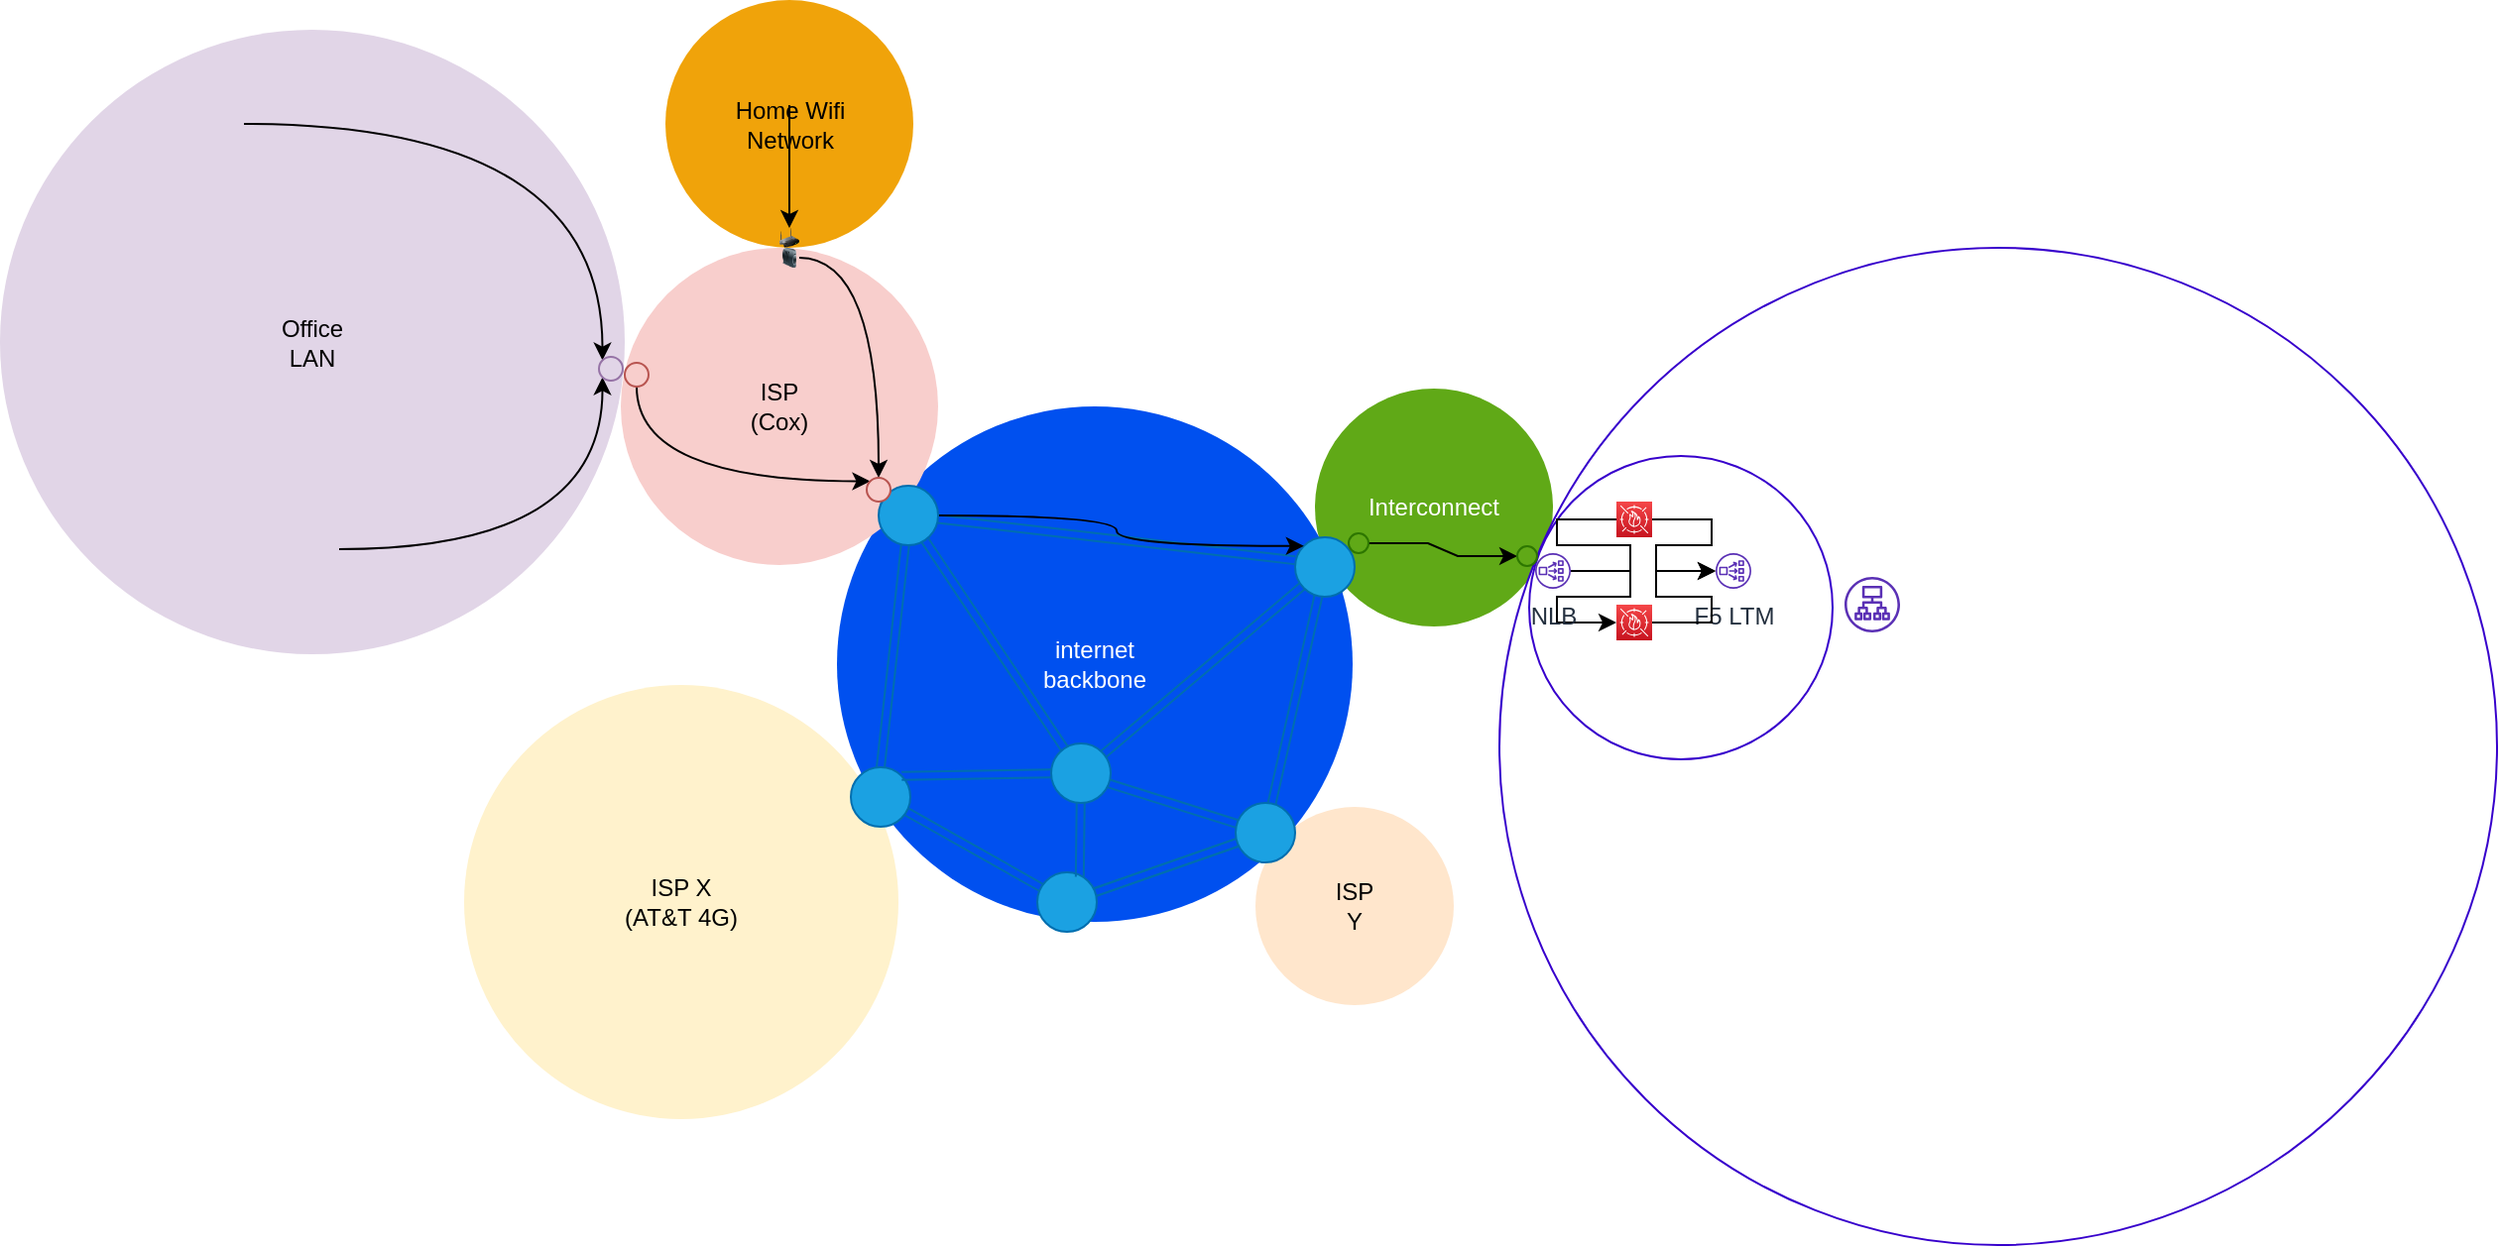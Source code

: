 <mxfile version="14.9.6" type="github">
  <diagram id="wZ5m5fd0sFRycb3nMDRE" name="Page-1">
    <mxGraphModel dx="588" dy="275" grid="1" gridSize="10" guides="1" tooltips="1" connect="1" arrows="1" fold="1" page="1" pageScale="1" pageWidth="1100" pageHeight="850" math="0" shadow="0">
      <root>
        <mxCell id="0" />
        <mxCell id="1" parent="0" />
        <mxCell id="9LF7i5iPYAwtUj0q6y-a-24" value="Interconnect" style="ellipse;whiteSpace=wrap;html=1;aspect=fixed;fillColor=#60a917;fontColor=#ffffff;strokeColor=none;" vertex="1" parent="1">
          <mxGeometry x="703" y="316" width="120" height="120" as="geometry" />
        </mxCell>
        <mxCell id="9LF7i5iPYAwtUj0q6y-a-25" value="AWS" style="ellipse;whiteSpace=wrap;html=1;aspect=fixed;fontColor=#ffffff;strokeColor=#3700CC;" vertex="1" parent="1">
          <mxGeometry x="796" y="245" width="503" height="503" as="geometry" />
        </mxCell>
        <mxCell id="9LF7i5iPYAwtUj0q6y-a-99" value="" style="ellipse;whiteSpace=wrap;html=1;aspect=fixed;fontColor=#ffffff;strokeColor=#3700CC;fillColor=none;" vertex="1" parent="1">
          <mxGeometry x="811" y="350" width="153" height="153" as="geometry" />
        </mxCell>
        <mxCell id="9LF7i5iPYAwtUj0q6y-a-23" value="internet&lt;br&gt;backbone" style="ellipse;whiteSpace=wrap;html=1;aspect=fixed;fillColor=#0050ef;fontColor=#ffffff;strokeColor=none;" vertex="1" parent="1">
          <mxGeometry x="462" y="325" width="260" height="260" as="geometry" />
        </mxCell>
        <mxCell id="9LF7i5iPYAwtUj0q6y-a-22" value="Office &lt;br&gt;LAN" style="ellipse;whiteSpace=wrap;html=1;aspect=fixed;fillColor=#e1d5e7;strokeColor=none;" vertex="1" parent="1">
          <mxGeometry x="40" y="135" width="315" height="315" as="geometry" />
        </mxCell>
        <mxCell id="9LF7i5iPYAwtUj0q6y-a-73" value="" style="edgeStyle=orthogonalEdgeStyle;curved=1;rounded=0;orthogonalLoop=1;jettySize=auto;html=1;endArrow=classic;endFill=1;entryX=0;entryY=0;entryDx=0;entryDy=0;" edge="1" parent="1" source="9LF7i5iPYAwtUj0q6y-a-4" target="9LF7i5iPYAwtUj0q6y-a-57">
          <mxGeometry relative="1" as="geometry">
            <mxPoint x="306.5" y="159" as="targetPoint" />
          </mxGeometry>
        </mxCell>
        <mxCell id="9LF7i5iPYAwtUj0q6y-a-4" value="" style="shape=image;html=1;verticalAlign=top;verticalLabelPosition=bottom;labelBackgroundColor=#ffffff;imageAspect=0;aspect=fixed;image=https://cdn4.iconfinder.com/data/icons/internet-security-flat-2/32/Internet_Security_Browser_webpage_website_web_page-128.png" vertex="1" parent="1">
          <mxGeometry x="115" y="158.5" width="48" height="48" as="geometry" />
        </mxCell>
        <mxCell id="9LF7i5iPYAwtUj0q6y-a-19" value="ISP&lt;br&gt;(Cox)" style="ellipse;whiteSpace=wrap;html=1;aspect=fixed;fillColor=#f8cecc;strokeColor=none;" vertex="1" parent="1">
          <mxGeometry x="353" y="245" width="160" height="160" as="geometry" />
        </mxCell>
        <mxCell id="9LF7i5iPYAwtUj0q6y-a-20" value="ISP X&lt;br&gt;(AT&amp;amp;T 4G)" style="ellipse;whiteSpace=wrap;html=1;aspect=fixed;fillColor=#fff2cc;strokeColor=none;" vertex="1" parent="1">
          <mxGeometry x="274" y="465.5" width="219" height="219" as="geometry" />
        </mxCell>
        <mxCell id="9LF7i5iPYAwtUj0q6y-a-47" value="" style="edgeStyle=none;rounded=0;orthogonalLoop=1;jettySize=auto;html=1;endArrow=none;endFill=0;shape=link;fillColor=#1ba1e2;strokeColor=#006EAF;" edge="1" parent="1" source="9LF7i5iPYAwtUj0q6y-a-27" target="9LF7i5iPYAwtUj0q6y-a-46">
          <mxGeometry relative="1" as="geometry" />
        </mxCell>
        <mxCell id="9LF7i5iPYAwtUj0q6y-a-27" value="" style="ellipse;whiteSpace=wrap;html=1;aspect=fixed;fillColor=#1ba1e2;fontColor=#ffffff;strokeColor=#006EAF;" vertex="1" parent="1">
          <mxGeometry x="693" y="391" width="30" height="30" as="geometry" />
        </mxCell>
        <mxCell id="9LF7i5iPYAwtUj0q6y-a-40" value="" style="rounded=0;orthogonalLoop=1;jettySize=auto;html=1;endArrow=none;endFill=0;shape=link;fillColor=#1ba1e2;strokeColor=#006EAF;exitX=0.5;exitY=0;exitDx=0;exitDy=0;" edge="1" parent="1" source="9LF7i5iPYAwtUj0q6y-a-30" target="9LF7i5iPYAwtUj0q6y-a-35">
          <mxGeometry relative="1" as="geometry">
            <mxPoint x="512.027" y="376.685" as="sourcePoint" />
          </mxGeometry>
        </mxCell>
        <mxCell id="9LF7i5iPYAwtUj0q6y-a-43" value="" style="edgeStyle=none;rounded=0;orthogonalLoop=1;jettySize=auto;html=1;endArrow=none;endFill=0;shape=link;fillColor=#1ba1e2;strokeColor=#006EAF;" edge="1" parent="1" source="9LF7i5iPYAwtUj0q6y-a-30" target="9LF7i5iPYAwtUj0q6y-a-42">
          <mxGeometry relative="1" as="geometry" />
        </mxCell>
        <mxCell id="9LF7i5iPYAwtUj0q6y-a-30" value="" style="ellipse;whiteSpace=wrap;html=1;aspect=fixed;fillColor=#1ba1e2;fontColor=#ffffff;strokeColor=#006EAF;" vertex="1" parent="1">
          <mxGeometry x="469" y="507" width="30" height="30" as="geometry" />
        </mxCell>
        <mxCell id="9LF7i5iPYAwtUj0q6y-a-31" value="ISP&lt;br&gt;Y" style="ellipse;whiteSpace=wrap;html=1;aspect=fixed;fillColor=#ffe6cc;strokeColor=none;" vertex="1" parent="1">
          <mxGeometry x="673" y="527" width="100" height="100" as="geometry" />
        </mxCell>
        <mxCell id="9LF7i5iPYAwtUj0q6y-a-45" value="" style="edgeStyle=none;rounded=0;orthogonalLoop=1;jettySize=auto;html=1;endArrow=none;endFill=0;shape=link;fillColor=#1ba1e2;strokeColor=#006EAF;" edge="1" parent="1" source="9LF7i5iPYAwtUj0q6y-a-32" target="9LF7i5iPYAwtUj0q6y-a-27">
          <mxGeometry relative="1" as="geometry" />
        </mxCell>
        <mxCell id="9LF7i5iPYAwtUj0q6y-a-53" value="" style="edgeStyle=none;shape=link;rounded=0;orthogonalLoop=1;jettySize=auto;html=1;endArrow=none;endFill=0;fillColor=#1ba1e2;strokeColor=#006EAF;" edge="1" parent="1" source="9LF7i5iPYAwtUj0q6y-a-32" target="9LF7i5iPYAwtUj0q6y-a-42">
          <mxGeometry relative="1" as="geometry" />
        </mxCell>
        <mxCell id="9LF7i5iPYAwtUj0q6y-a-55" value="" style="edgeStyle=none;shape=link;rounded=0;orthogonalLoop=1;jettySize=auto;html=1;endArrow=none;endFill=0;entryX=0.924;entryY=0.66;entryDx=0;entryDy=0;fillColor=#1ba1e2;strokeColor=#006EAF;entryPerimeter=0;" edge="1" parent="1" source="9LF7i5iPYAwtUj0q6y-a-32" target="9LF7i5iPYAwtUj0q6y-a-46">
          <mxGeometry relative="1" as="geometry" />
        </mxCell>
        <mxCell id="9LF7i5iPYAwtUj0q6y-a-32" value="" style="ellipse;whiteSpace=wrap;html=1;aspect=fixed;fillColor=#1ba1e2;fontColor=#ffffff;strokeColor=#006EAF;" vertex="1" parent="1">
          <mxGeometry x="663" y="525" width="30" height="30" as="geometry" />
        </mxCell>
        <mxCell id="9LF7i5iPYAwtUj0q6y-a-56" value="" style="edgeStyle=none;shape=link;rounded=0;orthogonalLoop=1;jettySize=auto;html=1;endArrow=none;endFill=0;entryX=-0.006;entryY=0.386;entryDx=0;entryDy=0;fillColor=#1ba1e2;strokeColor=#006EAF;entryPerimeter=0;" edge="1" parent="1" source="9LF7i5iPYAwtUj0q6y-a-35" target="9LF7i5iPYAwtUj0q6y-a-27">
          <mxGeometry relative="1" as="geometry" />
        </mxCell>
        <mxCell id="9LF7i5iPYAwtUj0q6y-a-84" value="" style="edgeStyle=orthogonalEdgeStyle;curved=1;rounded=0;orthogonalLoop=1;jettySize=auto;html=1;endArrow=classic;endFill=1;entryX=0;entryY=0;entryDx=0;entryDy=0;" edge="1" parent="1" source="9LF7i5iPYAwtUj0q6y-a-35" target="9LF7i5iPYAwtUj0q6y-a-27">
          <mxGeometry relative="1" as="geometry">
            <mxPoint x="593.0" y="380" as="targetPoint" />
            <Array as="points">
              <mxPoint x="603" y="380" />
              <mxPoint x="603" y="395" />
            </Array>
          </mxGeometry>
        </mxCell>
        <mxCell id="9LF7i5iPYAwtUj0q6y-a-35" value="" style="ellipse;whiteSpace=wrap;html=1;aspect=fixed;fillColor=#1ba1e2;fontColor=#ffffff;strokeColor=#006EAF;" vertex="1" parent="1">
          <mxGeometry x="483" y="365" width="30" height="30" as="geometry" />
        </mxCell>
        <mxCell id="9LF7i5iPYAwtUj0q6y-a-75" value="" style="edgeStyle=orthogonalEdgeStyle;curved=1;rounded=0;orthogonalLoop=1;jettySize=auto;html=1;endArrow=classic;endFill=1;entryX=0;entryY=1;entryDx=0;entryDy=0;" edge="1" parent="1" source="9LF7i5iPYAwtUj0q6y-a-36" target="9LF7i5iPYAwtUj0q6y-a-57">
          <mxGeometry relative="1" as="geometry">
            <mxPoint x="306.5" y="397.0" as="targetPoint" />
            <Array as="points">
              <mxPoint x="344" y="397" />
            </Array>
          </mxGeometry>
        </mxCell>
        <mxCell id="9LF7i5iPYAwtUj0q6y-a-36" value="" style="shape=image;html=1;verticalAlign=top;verticalLabelPosition=bottom;labelBackgroundColor=#ffffff;imageAspect=0;aspect=fixed;image=https://cdn4.iconfinder.com/data/icons/internet-security-flat-2/32/Internet_Security_Browser_webpage_website_web_page-128.png" vertex="1" parent="1">
          <mxGeometry x="163" y="373" width="48" height="48" as="geometry" />
        </mxCell>
        <mxCell id="9LF7i5iPYAwtUj0q6y-a-37" value="Home Wifi &lt;br&gt;Network" style="ellipse;whiteSpace=wrap;html=1;aspect=fixed;fillColor=#f0a30a;fontColor=#000000;strokeColor=none;" vertex="1" parent="1">
          <mxGeometry x="375.5" y="120" width="125" height="125" as="geometry" />
        </mxCell>
        <mxCell id="9LF7i5iPYAwtUj0q6y-a-78" value="" style="edgeStyle=orthogonalEdgeStyle;curved=1;rounded=0;orthogonalLoop=1;jettySize=auto;html=1;endArrow=classic;endFill=1;entryX=0.5;entryY=0;entryDx=0;entryDy=0;" edge="1" parent="1" source="9LF7i5iPYAwtUj0q6y-a-39" target="9LF7i5iPYAwtUj0q6y-a-60">
          <mxGeometry relative="1" as="geometry" />
        </mxCell>
        <mxCell id="9LF7i5iPYAwtUj0q6y-a-39" value="" style="shape=image;html=1;verticalAlign=top;verticalLabelPosition=bottom;labelBackgroundColor=#ffffff;imageAspect=0;aspect=fixed;image=https://cdn4.iconfinder.com/data/icons/internet-security-flat-2/32/Internet_Security_Browser_webpage_website_web_page-128.png" vertex="1" parent="1">
          <mxGeometry x="414" y="125" width="48" height="48" as="geometry" />
        </mxCell>
        <mxCell id="9LF7i5iPYAwtUj0q6y-a-44" value="" style="edgeStyle=none;rounded=0;orthogonalLoop=1;jettySize=auto;html=1;endArrow=none;endFill=0;shape=link;fillColor=#1ba1e2;strokeColor=#006EAF;" edge="1" parent="1" source="9LF7i5iPYAwtUj0q6y-a-42" target="9LF7i5iPYAwtUj0q6y-a-32">
          <mxGeometry relative="1" as="geometry" />
        </mxCell>
        <mxCell id="9LF7i5iPYAwtUj0q6y-a-42" value="" style="ellipse;whiteSpace=wrap;html=1;aspect=fixed;fillColor=#1ba1e2;fontColor=#ffffff;strokeColor=#006EAF;" vertex="1" parent="1">
          <mxGeometry x="563" y="560" width="30" height="30" as="geometry" />
        </mxCell>
        <mxCell id="9LF7i5iPYAwtUj0q6y-a-48" value="" style="edgeStyle=none;rounded=0;orthogonalLoop=1;jettySize=auto;html=1;endArrow=none;endFill=0;shape=link;fillColor=#1ba1e2;strokeColor=#006EAF;" edge="1" parent="1" source="9LF7i5iPYAwtUj0q6y-a-46" target="9LF7i5iPYAwtUj0q6y-a-35">
          <mxGeometry relative="1" as="geometry" />
        </mxCell>
        <mxCell id="9LF7i5iPYAwtUj0q6y-a-50" value="" style="edgeStyle=none;shape=link;rounded=0;orthogonalLoop=1;jettySize=auto;html=1;endArrow=none;endFill=0;entryX=1;entryY=0;entryDx=0;entryDy=0;fillColor=#1ba1e2;strokeColor=#006EAF;" edge="1" parent="1" source="9LF7i5iPYAwtUj0q6y-a-46" target="9LF7i5iPYAwtUj0q6y-a-30">
          <mxGeometry relative="1" as="geometry">
            <mxPoint x="554.5" y="510" as="targetPoint" />
          </mxGeometry>
        </mxCell>
        <mxCell id="9LF7i5iPYAwtUj0q6y-a-52" value="" style="edgeStyle=none;shape=link;rounded=0;orthogonalLoop=1;jettySize=auto;html=1;endArrow=none;endFill=0;entryX=0.714;entryY=0.076;entryDx=0;entryDy=0;fillColor=#1ba1e2;strokeColor=#006EAF;entryPerimeter=0;" edge="1" parent="1" source="9LF7i5iPYAwtUj0q6y-a-46" target="9LF7i5iPYAwtUj0q6y-a-42">
          <mxGeometry relative="1" as="geometry">
            <mxPoint x="554.5" y="495" as="targetPoint" />
          </mxGeometry>
        </mxCell>
        <mxCell id="9LF7i5iPYAwtUj0q6y-a-46" value="" style="ellipse;whiteSpace=wrap;html=1;aspect=fixed;fillColor=#1ba1e2;fontColor=#ffffff;strokeColor=#006EAF;" vertex="1" parent="1">
          <mxGeometry x="570" y="495" width="30" height="30" as="geometry" />
        </mxCell>
        <mxCell id="9LF7i5iPYAwtUj0q6y-a-57" value="" style="ellipse;whiteSpace=wrap;html=1;aspect=fixed;strokeColor=#9673a6;fillColor=#e1d5e7;" vertex="1" parent="1">
          <mxGeometry x="342" y="300" width="12" height="12" as="geometry" />
        </mxCell>
        <mxCell id="9LF7i5iPYAwtUj0q6y-a-60" value="" style="image;html=1;image=img/lib/clip_art/networking/Wireless_Router_128x128.png;fillColor=none;" vertex="1" parent="1">
          <mxGeometry x="433" y="235" width="10" height="10" as="geometry" />
        </mxCell>
        <mxCell id="9LF7i5iPYAwtUj0q6y-a-77" value="" style="edgeStyle=orthogonalEdgeStyle;curved=1;rounded=0;orthogonalLoop=1;jettySize=auto;html=1;endArrow=classic;endFill=1;" edge="1" parent="1" source="9LF7i5iPYAwtUj0q6y-a-61" target="9LF7i5iPYAwtUj0q6y-a-65">
          <mxGeometry relative="1" as="geometry" />
        </mxCell>
        <mxCell id="9LF7i5iPYAwtUj0q6y-a-61" value="" style="image;html=1;image=img/lib/clip_art/networking/Modem_128x128.png;fillColor=none;" vertex="1" parent="1">
          <mxGeometry x="433" y="245" width="10" height="10" as="geometry" />
        </mxCell>
        <mxCell id="9LF7i5iPYAwtUj0q6y-a-76" value="" style="edgeStyle=orthogonalEdgeStyle;curved=1;rounded=0;orthogonalLoop=1;jettySize=auto;html=1;endArrow=classic;endFill=1;entryX=0;entryY=0;entryDx=0;entryDy=0;" edge="1" parent="1" source="9LF7i5iPYAwtUj0q6y-a-63" target="9LF7i5iPYAwtUj0q6y-a-65">
          <mxGeometry relative="1" as="geometry">
            <Array as="points">
              <mxPoint x="361" y="363" />
            </Array>
          </mxGeometry>
        </mxCell>
        <mxCell id="9LF7i5iPYAwtUj0q6y-a-63" value="" style="ellipse;whiteSpace=wrap;html=1;aspect=fixed;strokeColor=#b85450;fillColor=#f8cecc;" vertex="1" parent="1">
          <mxGeometry x="355" y="303" width="12" height="12" as="geometry" />
        </mxCell>
        <mxCell id="9LF7i5iPYAwtUj0q6y-a-64" value="" style="shape=image;html=1;verticalAlign=top;verticalLabelPosition=bottom;labelBackgroundColor=#ffffff;imageAspect=0;aspect=fixed;image=https://cdn4.iconfinder.com/data/icons/internet-security-flat-2/32/Internet_Security_Browser_webpage_website_web_page-128.png" vertex="1" parent="1">
          <mxGeometry x="178.5" y="551" width="48" height="48" as="geometry" />
        </mxCell>
        <mxCell id="9LF7i5iPYAwtUj0q6y-a-65" value="" style="ellipse;whiteSpace=wrap;html=1;aspect=fixed;strokeColor=#b85450;fillColor=#f8cecc;" vertex="1" parent="1">
          <mxGeometry x="477" y="361" width="12" height="12" as="geometry" />
        </mxCell>
        <mxCell id="9LF7i5iPYAwtUj0q6y-a-86" value="" style="edgeStyle=entityRelationEdgeStyle;rounded=0;orthogonalLoop=1;jettySize=auto;html=1;endArrow=classic;endFill=1;entryX=0;entryY=0.5;entryDx=0;entryDy=0;" edge="1" parent="1" source="9LF7i5iPYAwtUj0q6y-a-79" target="9LF7i5iPYAwtUj0q6y-a-80">
          <mxGeometry relative="1" as="geometry">
            <mxPoint x="725" y="309" as="targetPoint" />
          </mxGeometry>
        </mxCell>
        <mxCell id="9LF7i5iPYAwtUj0q6y-a-79" value="" style="ellipse;whiteSpace=wrap;html=1;aspect=fixed;strokeColor=#2D7600;fillColor=#60a917;fontColor=#ffffff;" vertex="1" parent="1">
          <mxGeometry x="720" y="389" width="10" height="10" as="geometry" />
        </mxCell>
        <mxCell id="9LF7i5iPYAwtUj0q6y-a-80" value="" style="ellipse;whiteSpace=wrap;html=1;aspect=fixed;strokeColor=#2D7600;fillColor=#60a917;fontColor=#ffffff;" vertex="1" parent="1">
          <mxGeometry x="805" y="395.5" width="10" height="10" as="geometry" />
        </mxCell>
        <mxCell id="9LF7i5iPYAwtUj0q6y-a-87" value="" style="outlineConnect=0;fontColor=#232F3E;gradientColor=none;fillColor=#5A30B5;strokeColor=none;dashed=0;verticalLabelPosition=bottom;verticalAlign=top;align=center;html=1;fontSize=12;fontStyle=0;aspect=fixed;pointerEvents=1;shape=mxgraph.aws4.application_load_balancer;" vertex="1" parent="1">
          <mxGeometry x="970" y="411" width="28" height="28" as="geometry" />
        </mxCell>
        <mxCell id="9LF7i5iPYAwtUj0q6y-a-91" value="" style="edgeStyle=entityRelationEdgeStyle;rounded=0;orthogonalLoop=1;jettySize=auto;html=1;endArrow=classic;endFill=1;startArrow=none;" edge="1" parent="1" source="9LF7i5iPYAwtUj0q6y-a-93" target="9LF7i5iPYAwtUj0q6y-a-90">
          <mxGeometry relative="1" as="geometry" />
        </mxCell>
        <mxCell id="9LF7i5iPYAwtUj0q6y-a-97" value="" style="edgeStyle=entityRelationEdgeStyle;rounded=0;orthogonalLoop=1;jettySize=auto;html=1;endArrow=classic;endFill=1;entryX=0;entryY=0.5;entryDx=0;entryDy=0;entryPerimeter=0;" edge="1" parent="1" source="9LF7i5iPYAwtUj0q6y-a-89" target="9LF7i5iPYAwtUj0q6y-a-95">
          <mxGeometry relative="1" as="geometry">
            <mxPoint x="828.0" y="509.5" as="targetPoint" />
          </mxGeometry>
        </mxCell>
        <mxCell id="9LF7i5iPYAwtUj0q6y-a-89" value="NLB" style="outlineConnect=0;fontColor=#232F3E;gradientColor=none;fillColor=#5A30B5;strokeColor=none;dashed=0;verticalLabelPosition=bottom;verticalAlign=top;align=center;html=1;fontSize=12;fontStyle=0;aspect=fixed;pointerEvents=1;shape=mxgraph.aws4.network_load_balancer;" vertex="1" parent="1">
          <mxGeometry x="814" y="399" width="18" height="18" as="geometry" />
        </mxCell>
        <mxCell id="9LF7i5iPYAwtUj0q6y-a-90" value="F5 LTM" style="outlineConnect=0;fontColor=#232F3E;gradientColor=none;fillColor=#5A30B5;strokeColor=none;dashed=0;verticalLabelPosition=bottom;verticalAlign=top;align=center;html=1;fontSize=12;fontStyle=0;aspect=fixed;pointerEvents=1;shape=mxgraph.aws4.network_load_balancer;" vertex="1" parent="1">
          <mxGeometry x="905" y="399" width="18" height="18" as="geometry" />
        </mxCell>
        <mxCell id="9LF7i5iPYAwtUj0q6y-a-93" value="" style="points=[[0,0,0],[0.25,0,0],[0.5,0,0],[0.75,0,0],[1,0,0],[0,1,0],[0.25,1,0],[0.5,1,0],[0.75,1,0],[1,1,0],[0,0.25,0],[0,0.5,0],[0,0.75,0],[1,0.25,0],[1,0.5,0],[1,0.75,0]];outlineConnect=0;fontColor=#232F3E;gradientColor=#F54749;gradientDirection=north;fillColor=#C7131F;strokeColor=#ffffff;dashed=0;verticalLabelPosition=bottom;verticalAlign=top;align=center;html=1;fontSize=12;fontStyle=0;aspect=fixed;shape=mxgraph.aws4.resourceIcon;resIcon=mxgraph.aws4.waf;" vertex="1" parent="1">
          <mxGeometry x="855" y="373" width="18" height="18" as="geometry" />
        </mxCell>
        <mxCell id="9LF7i5iPYAwtUj0q6y-a-94" value="" style="edgeStyle=entityRelationEdgeStyle;rounded=0;orthogonalLoop=1;jettySize=auto;html=1;endArrow=none;endFill=1;" edge="1" parent="1" source="9LF7i5iPYAwtUj0q6y-a-89" target="9LF7i5iPYAwtUj0q6y-a-93">
          <mxGeometry relative="1" as="geometry">
            <mxPoint x="828.0" y="411.5" as="sourcePoint" />
            <mxPoint x="905.0" y="366.5" as="targetPoint" />
          </mxGeometry>
        </mxCell>
        <mxCell id="9LF7i5iPYAwtUj0q6y-a-98" value="" style="edgeStyle=entityRelationEdgeStyle;rounded=0;orthogonalLoop=1;jettySize=auto;html=1;endArrow=classic;endFill=1;" edge="1" parent="1" source="9LF7i5iPYAwtUj0q6y-a-95" target="9LF7i5iPYAwtUj0q6y-a-90">
          <mxGeometry relative="1" as="geometry" />
        </mxCell>
        <mxCell id="9LF7i5iPYAwtUj0q6y-a-95" value="" style="points=[[0,0,0],[0.25,0,0],[0.5,0,0],[0.75,0,0],[1,0,0],[0,1,0],[0.25,1,0],[0.5,1,0],[0.75,1,0],[1,1,0],[0,0.25,0],[0,0.5,0],[0,0.75,0],[1,0.25,0],[1,0.5,0],[1,0.75,0]];outlineConnect=0;fontColor=#232F3E;gradientColor=#F54749;gradientDirection=north;fillColor=#C7131F;strokeColor=#ffffff;dashed=0;verticalLabelPosition=bottom;verticalAlign=top;align=center;html=1;fontSize=12;fontStyle=0;aspect=fixed;shape=mxgraph.aws4.resourceIcon;resIcon=mxgraph.aws4.waf;" vertex="1" parent="1">
          <mxGeometry x="855" y="425" width="18" height="18" as="geometry" />
        </mxCell>
      </root>
    </mxGraphModel>
  </diagram>
</mxfile>
